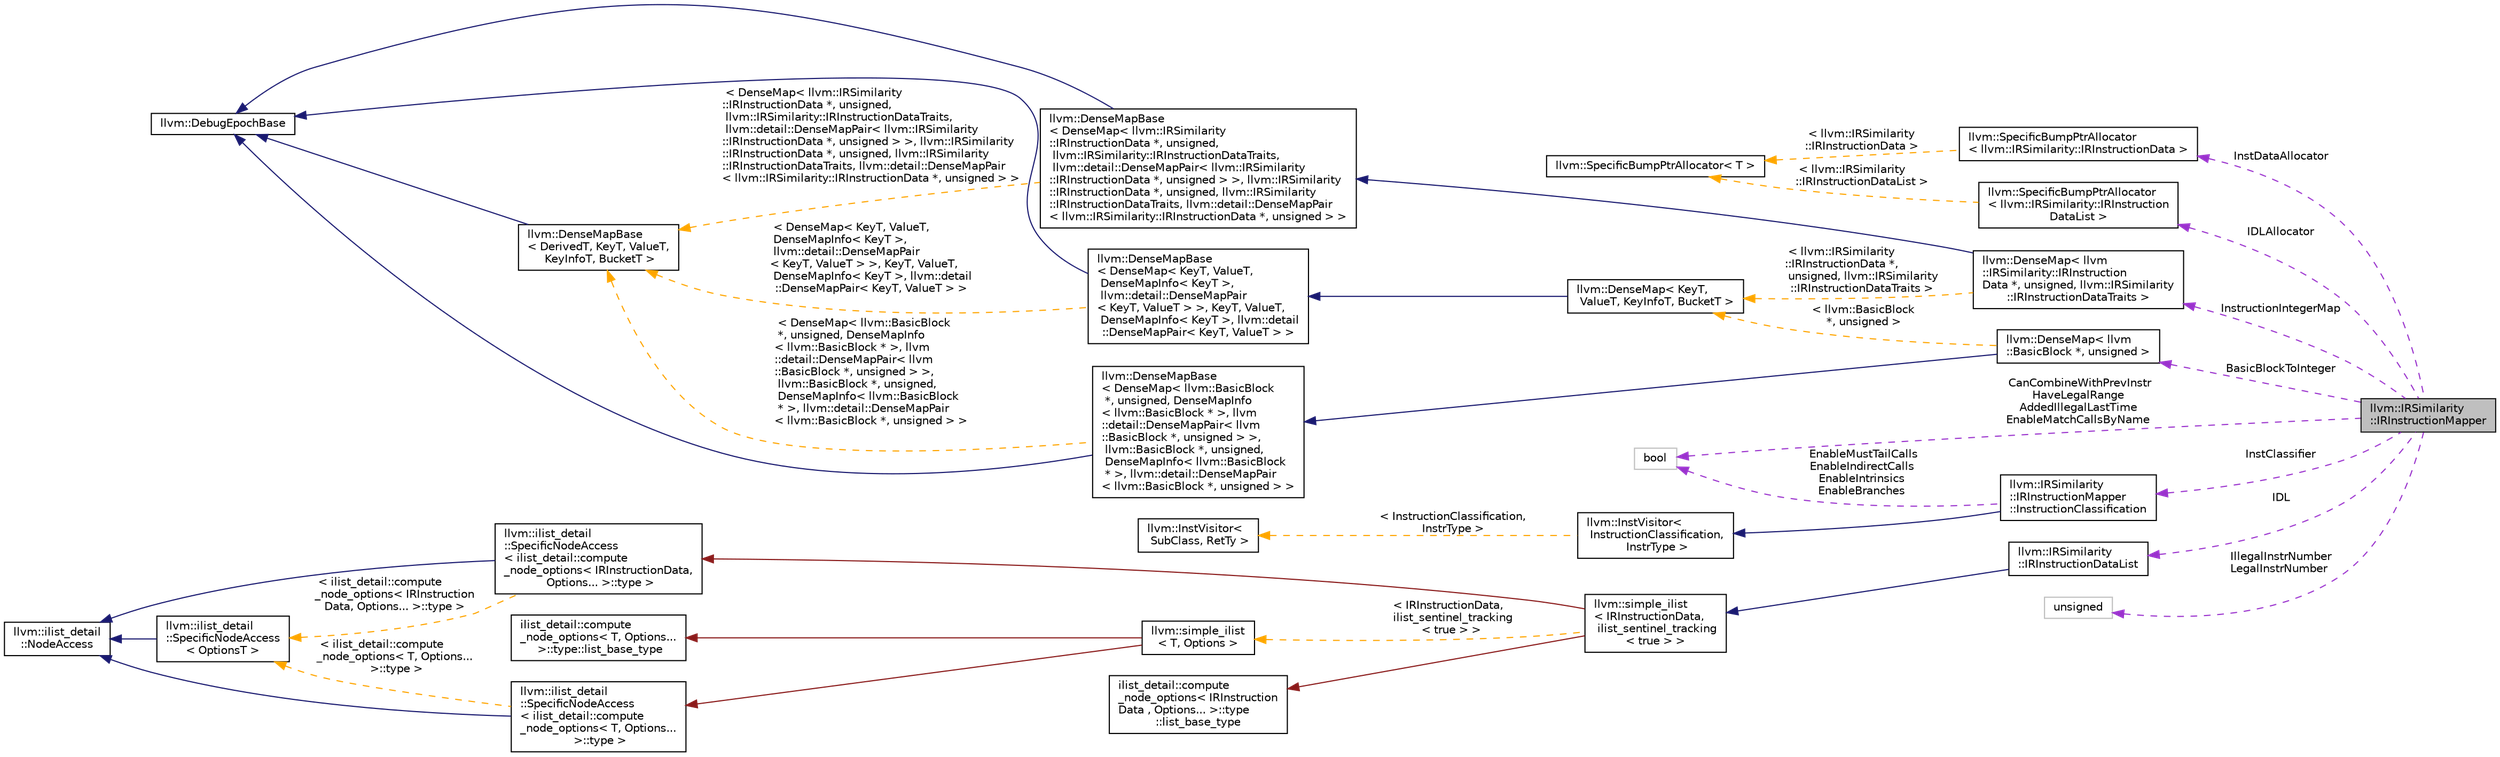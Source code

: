 digraph "llvm::IRSimilarity::IRInstructionMapper"
{
 // LATEX_PDF_SIZE
  bgcolor="transparent";
  edge [fontname="Helvetica",fontsize="10",labelfontname="Helvetica",labelfontsize="10"];
  node [fontname="Helvetica",fontsize="10",shape=record];
  rankdir="LR";
  Node1 [label="llvm::IRSimilarity\l::IRInstructionMapper",height=0.2,width=0.4,color="black", fillcolor="grey75", style="filled", fontcolor="black",tooltip="Helper struct for converting the Instructions in a Module into a vector of unsigned integers."];
  Node2 -> Node1 [dir="back",color="darkorchid3",fontsize="10",style="dashed",label=" InstDataAllocator" ,fontname="Helvetica"];
  Node2 [label="llvm::SpecificBumpPtrAllocator\l\< llvm::IRSimilarity::IRInstructionData \>",height=0.2,width=0.4,color="black",URL="$classllvm_1_1SpecificBumpPtrAllocator.html",tooltip=" "];
  Node3 -> Node2 [dir="back",color="orange",fontsize="10",style="dashed",label=" \< llvm::IRSimilarity\l::IRInstructionData \>" ,fontname="Helvetica"];
  Node3 [label="llvm::SpecificBumpPtrAllocator\< T \>",height=0.2,width=0.4,color="black",URL="$classllvm_1_1SpecificBumpPtrAllocator.html",tooltip="A BumpPtrAllocator that allows only elements of a specific type to be allocated."];
  Node4 -> Node1 [dir="back",color="darkorchid3",fontsize="10",style="dashed",label=" InstructionIntegerMap" ,fontname="Helvetica"];
  Node4 [label="llvm::DenseMap\< llvm\l::IRSimilarity::IRInstruction\lData *, unsigned, llvm::IRSimilarity\l::IRInstructionDataTraits \>",height=0.2,width=0.4,color="black",URL="$classllvm_1_1DenseMap.html",tooltip=" "];
  Node5 -> Node4 [dir="back",color="midnightblue",fontsize="10",style="solid",fontname="Helvetica"];
  Node5 [label="llvm::DenseMapBase\l\< DenseMap\< llvm::IRSimilarity\l::IRInstructionData *, unsigned,\l llvm::IRSimilarity::IRInstructionDataTraits,\l llvm::detail::DenseMapPair\< llvm::IRSimilarity\l::IRInstructionData *, unsigned \> \>, llvm::IRSimilarity\l::IRInstructionData *, unsigned, llvm::IRSimilarity\l::IRInstructionDataTraits, llvm::detail::DenseMapPair\l\< llvm::IRSimilarity::IRInstructionData *, unsigned \> \>",height=0.2,width=0.4,color="black",URL="$classllvm_1_1DenseMapBase.html",tooltip=" "];
  Node6 -> Node5 [dir="back",color="midnightblue",fontsize="10",style="solid",fontname="Helvetica"];
  Node6 [label="llvm::DebugEpochBase",height=0.2,width=0.4,color="black",URL="$classllvm_1_1DebugEpochBase.html",tooltip="A base class for data structure classes wishing to make iterators (\"handles\") pointing into themselve..."];
  Node7 -> Node5 [dir="back",color="orange",fontsize="10",style="dashed",label=" \< DenseMap\< llvm::IRSimilarity\l::IRInstructionData *, unsigned,\l llvm::IRSimilarity::IRInstructionDataTraits,\l llvm::detail::DenseMapPair\< llvm::IRSimilarity\l::IRInstructionData *, unsigned \> \>, llvm::IRSimilarity\l::IRInstructionData *, unsigned, llvm::IRSimilarity\l::IRInstructionDataTraits, llvm::detail::DenseMapPair\l\< llvm::IRSimilarity::IRInstructionData *, unsigned \> \>" ,fontname="Helvetica"];
  Node7 [label="llvm::DenseMapBase\l\< DerivedT, KeyT, ValueT,\l KeyInfoT, BucketT \>",height=0.2,width=0.4,color="black",URL="$classllvm_1_1DenseMapBase.html",tooltip=" "];
  Node6 -> Node7 [dir="back",color="midnightblue",fontsize="10",style="solid",fontname="Helvetica"];
  Node8 -> Node4 [dir="back",color="orange",fontsize="10",style="dashed",label=" \< llvm::IRSimilarity\l::IRInstructionData *,\l unsigned, llvm::IRSimilarity\l::IRInstructionDataTraits \>" ,fontname="Helvetica"];
  Node8 [label="llvm::DenseMap\< KeyT,\l ValueT, KeyInfoT, BucketT \>",height=0.2,width=0.4,color="black",URL="$classllvm_1_1DenseMap.html",tooltip=" "];
  Node9 -> Node8 [dir="back",color="midnightblue",fontsize="10",style="solid",fontname="Helvetica"];
  Node9 [label="llvm::DenseMapBase\l\< DenseMap\< KeyT, ValueT,\l DenseMapInfo\< KeyT \>,\l llvm::detail::DenseMapPair\l\< KeyT, ValueT \> \>, KeyT, ValueT,\l DenseMapInfo\< KeyT \>, llvm::detail\l::DenseMapPair\< KeyT, ValueT \> \>",height=0.2,width=0.4,color="black",URL="$classllvm_1_1DenseMapBase.html",tooltip=" "];
  Node6 -> Node9 [dir="back",color="midnightblue",fontsize="10",style="solid",fontname="Helvetica"];
  Node7 -> Node9 [dir="back",color="orange",fontsize="10",style="dashed",label=" \< DenseMap\< KeyT, ValueT,\l DenseMapInfo\< KeyT \>,\l llvm::detail::DenseMapPair\l\< KeyT, ValueT \> \>, KeyT, ValueT,\l DenseMapInfo\< KeyT \>, llvm::detail\l::DenseMapPair\< KeyT, ValueT \> \>" ,fontname="Helvetica"];
  Node10 -> Node1 [dir="back",color="darkorchid3",fontsize="10",style="dashed",label=" BasicBlockToInteger" ,fontname="Helvetica"];
  Node10 [label="llvm::DenseMap\< llvm\l::BasicBlock *, unsigned \>",height=0.2,width=0.4,color="black",URL="$classllvm_1_1DenseMap.html",tooltip=" "];
  Node11 -> Node10 [dir="back",color="midnightblue",fontsize="10",style="solid",fontname="Helvetica"];
  Node11 [label="llvm::DenseMapBase\l\< DenseMap\< llvm::BasicBlock\l *, unsigned, DenseMapInfo\l\< llvm::BasicBlock * \>, llvm\l::detail::DenseMapPair\< llvm\l::BasicBlock *, unsigned \> \>,\l llvm::BasicBlock *, unsigned,\l DenseMapInfo\< llvm::BasicBlock\l * \>, llvm::detail::DenseMapPair\l\< llvm::BasicBlock *, unsigned \> \>",height=0.2,width=0.4,color="black",URL="$classllvm_1_1DenseMapBase.html",tooltip=" "];
  Node6 -> Node11 [dir="back",color="midnightblue",fontsize="10",style="solid",fontname="Helvetica"];
  Node7 -> Node11 [dir="back",color="orange",fontsize="10",style="dashed",label=" \< DenseMap\< llvm::BasicBlock\l *, unsigned, DenseMapInfo\l\< llvm::BasicBlock * \>, llvm\l::detail::DenseMapPair\< llvm\l::BasicBlock *, unsigned \> \>,\l llvm::BasicBlock *, unsigned,\l DenseMapInfo\< llvm::BasicBlock\l * \>, llvm::detail::DenseMapPair\l\< llvm::BasicBlock *, unsigned \> \>" ,fontname="Helvetica"];
  Node8 -> Node10 [dir="back",color="orange",fontsize="10",style="dashed",label=" \< llvm::BasicBlock\l *, unsigned \>" ,fontname="Helvetica"];
  Node12 -> Node1 [dir="back",color="darkorchid3",fontsize="10",style="dashed",label=" CanCombineWithPrevInstr\nHaveLegalRange\nAddedIllegalLastTime\nEnableMatchCallsByName" ,fontname="Helvetica"];
  Node12 [label="bool",height=0.2,width=0.4,color="grey75",tooltip=" "];
  Node13 -> Node1 [dir="back",color="darkorchid3",fontsize="10",style="dashed",label=" IDL" ,fontname="Helvetica"];
  Node13 [label="llvm::IRSimilarity\l::IRInstructionDataList",height=0.2,width=0.4,color="black",URL="$structllvm_1_1IRSimilarity_1_1IRInstructionDataList.html",tooltip=" "];
  Node14 -> Node13 [dir="back",color="midnightblue",fontsize="10",style="solid",fontname="Helvetica"];
  Node14 [label="llvm::simple_ilist\l\< IRInstructionData,\l ilist_sentinel_tracking\l\< true \> \>",height=0.2,width=0.4,color="black",URL="$classllvm_1_1simple__ilist.html",tooltip=" "];
  Node15 -> Node14 [dir="back",color="firebrick4",fontsize="10",style="solid",fontname="Helvetica"];
  Node15 [label="ilist_detail::compute\l_node_options\< IRInstruction\lData , Options... \>::type\l::list_base_type",height=0.2,width=0.4,color="black",URL="$classllvm_1_1ilist__base.html",tooltip="Implementations of list algorithms using ilist_node_base."];
  Node16 -> Node14 [dir="back",color="firebrick4",fontsize="10",style="solid",fontname="Helvetica"];
  Node16 [label="llvm::ilist_detail\l::SpecificNodeAccess\l\< ilist_detail::compute\l_node_options\< IRInstructionData,\l Options... \>::type \>",height=0.2,width=0.4,color="black",URL="$structllvm_1_1ilist__detail_1_1SpecificNodeAccess.html",tooltip=" "];
  Node17 -> Node16 [dir="back",color="midnightblue",fontsize="10",style="solid",fontname="Helvetica"];
  Node17 [label="llvm::ilist_detail\l::NodeAccess",height=0.2,width=0.4,color="black",URL="$structllvm_1_1ilist__detail_1_1NodeAccess.html",tooltip="An access class for ilist_node private API."];
  Node18 -> Node16 [dir="back",color="orange",fontsize="10",style="dashed",label=" \< ilist_detail::compute\l_node_options\< IRInstruction\lData, Options... \>::type \>" ,fontname="Helvetica"];
  Node18 [label="llvm::ilist_detail\l::SpecificNodeAccess\l\< OptionsT \>",height=0.2,width=0.4,color="black",URL="$structllvm_1_1ilist__detail_1_1SpecificNodeAccess.html",tooltip=" "];
  Node17 -> Node18 [dir="back",color="midnightblue",fontsize="10",style="solid",fontname="Helvetica"];
  Node19 -> Node14 [dir="back",color="orange",fontsize="10",style="dashed",label=" \< IRInstructionData,\l ilist_sentinel_tracking\l\< true \> \>" ,fontname="Helvetica"];
  Node19 [label="llvm::simple_ilist\l\< T, Options \>",height=0.2,width=0.4,color="black",URL="$classllvm_1_1simple__ilist.html",tooltip="A simple intrusive list implementation."];
  Node20 -> Node19 [dir="back",color="firebrick4",fontsize="10",style="solid",fontname="Helvetica"];
  Node20 [label="ilist_detail::compute\l_node_options\< T, Options...\l \>::type::list_base_type",height=0.2,width=0.4,color="black",URL="$classllvm_1_1ilist__base.html",tooltip="Implementations of list algorithms using ilist_node_base."];
  Node21 -> Node19 [dir="back",color="firebrick4",fontsize="10",style="solid",fontname="Helvetica"];
  Node21 [label="llvm::ilist_detail\l::SpecificNodeAccess\l\< ilist_detail::compute\l_node_options\< T, Options...\l \>::type \>",height=0.2,width=0.4,color="black",URL="$structllvm_1_1ilist__detail_1_1SpecificNodeAccess.html",tooltip=" "];
  Node17 -> Node21 [dir="back",color="midnightblue",fontsize="10",style="solid",fontname="Helvetica"];
  Node18 -> Node21 [dir="back",color="orange",fontsize="10",style="dashed",label=" \< ilist_detail::compute\l_node_options\< T, Options...\l \>::type \>" ,fontname="Helvetica"];
  Node22 -> Node1 [dir="back",color="darkorchid3",fontsize="10",style="dashed",label=" IDLAllocator" ,fontname="Helvetica"];
  Node22 [label="llvm::SpecificBumpPtrAllocator\l\< llvm::IRSimilarity::IRInstruction\lDataList \>",height=0.2,width=0.4,color="black",URL="$classllvm_1_1SpecificBumpPtrAllocator.html",tooltip=" "];
  Node3 -> Node22 [dir="back",color="orange",fontsize="10",style="dashed",label=" \< llvm::IRSimilarity\l::IRInstructionDataList \>" ,fontname="Helvetica"];
  Node23 -> Node1 [dir="back",color="darkorchid3",fontsize="10",style="dashed",label=" InstClassifier" ,fontname="Helvetica"];
  Node23 [label="llvm::IRSimilarity\l::IRInstructionMapper\l::InstructionClassification",height=0.2,width=0.4,color="black",URL="$structllvm_1_1IRSimilarity_1_1IRInstructionMapper_1_1InstructionClassification.html",tooltip="Custom InstVisitor to classify different instructions for whether it can be analyzed for similarity."];
  Node24 -> Node23 [dir="back",color="midnightblue",fontsize="10",style="solid",fontname="Helvetica"];
  Node24 [label="llvm::InstVisitor\<\l InstructionClassification,\l InstrType \>",height=0.2,width=0.4,color="black",URL="$classllvm_1_1InstVisitor.html",tooltip=" "];
  Node25 -> Node24 [dir="back",color="orange",fontsize="10",style="dashed",label=" \< InstructionClassification,\l InstrType \>" ,fontname="Helvetica"];
  Node25 [label="llvm::InstVisitor\<\l SubClass, RetTy \>",height=0.2,width=0.4,color="black",URL="$classllvm_1_1InstVisitor.html",tooltip="Base class for instruction visitors."];
  Node12 -> Node23 [dir="back",color="darkorchid3",fontsize="10",style="dashed",label=" EnableMustTailCalls\nEnableIndirectCalls\nEnableIntrinsics\nEnableBranches" ,fontname="Helvetica"];
  Node26 -> Node1 [dir="back",color="darkorchid3",fontsize="10",style="dashed",label=" IllegalInstrNumber\nLegalInstrNumber" ,fontname="Helvetica"];
  Node26 [label="unsigned",height=0.2,width=0.4,color="grey75",tooltip=" "];
}
